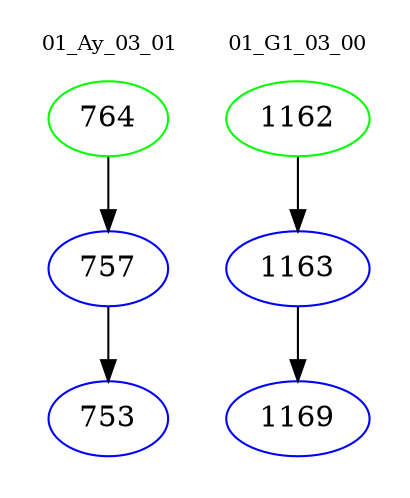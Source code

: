 digraph{
subgraph cluster_0 {
color = white
label = "01_Ay_03_01";
fontsize=10;
T0_764 [label="764", color="green"]
T0_764 -> T0_757 [color="black"]
T0_757 [label="757", color="blue"]
T0_757 -> T0_753 [color="black"]
T0_753 [label="753", color="blue"]
}
subgraph cluster_1 {
color = white
label = "01_G1_03_00";
fontsize=10;
T1_1162 [label="1162", color="green"]
T1_1162 -> T1_1163 [color="black"]
T1_1163 [label="1163", color="blue"]
T1_1163 -> T1_1169 [color="black"]
T1_1169 [label="1169", color="blue"]
}
}
